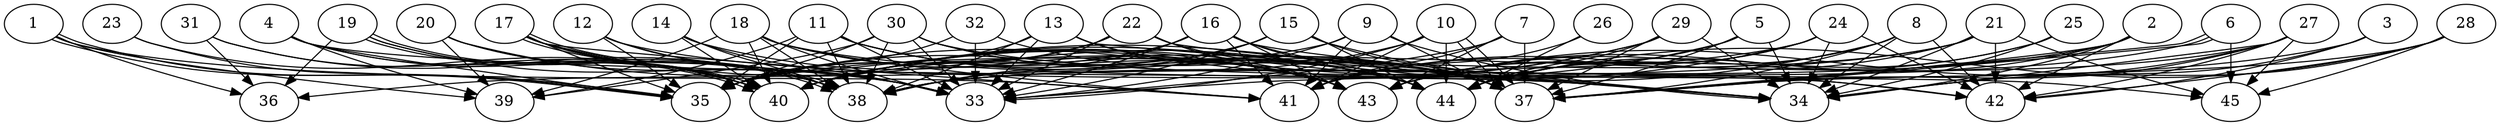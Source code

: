 // DAG automatically generated by daggen at Thu Oct  3 14:07:25 2019
// ./daggen --dot -n 45 --ccr 0.5 --fat 0.9 --regular 0.7 --density 0.7 --mindata 5242880 --maxdata 52428800 
digraph G {
  1 [size="36270080", alpha="0.18", expect_size="18135040"] 
  1 -> 35 [size ="18135040"]
  1 -> 35 [size ="18135040"]
  1 -> 36 [size ="18135040"]
  1 -> 39 [size ="18135040"]
  1 -> 41 [size ="18135040"]
  2 [size="42014720", alpha="0.04", expect_size="21007360"] 
  2 -> 34 [size ="21007360"]
  2 -> 37 [size ="21007360"]
  2 -> 38 [size ="21007360"]
  2 -> 42 [size ="21007360"]
  2 -> 43 [size ="21007360"]
  3 [size="20627456", alpha="0.01", expect_size="10313728"] 
  3 -> 34 [size ="10313728"]
  3 -> 38 [size ="10313728"]
  3 -> 42 [size ="10313728"]
  4 [size="92106752", alpha="0.08", expect_size="46053376"] 
  4 -> 35 [size ="46053376"]
  4 -> 38 [size ="46053376"]
  4 -> 39 [size ="46053376"]
  4 -> 40 [size ="46053376"]
  4 -> 45 [size ="46053376"]
  5 [size="69980160", alpha="0.03", expect_size="34990080"] 
  5 -> 34 [size ="34990080"]
  5 -> 37 [size ="34990080"]
  5 -> 40 [size ="34990080"]
  5 -> 43 [size ="34990080"]
  6 [size="33320960", alpha="0.06", expect_size="16660480"] 
  6 -> 37 [size ="16660480"]
  6 -> 37 [size ="16660480"]
  6 -> 38 [size ="16660480"]
  6 -> 45 [size ="16660480"]
  7 [size="86462464", alpha="0.07", expect_size="43231232"] 
  7 -> 33 [size ="43231232"]
  7 -> 37 [size ="43231232"]
  7 -> 41 [size ="43231232"]
  7 -> 43 [size ="43231232"]
  8 [size="69988352", alpha="0.12", expect_size="34994176"] 
  8 -> 34 [size ="34994176"]
  8 -> 37 [size ="34994176"]
  8 -> 40 [size ="34994176"]
  8 -> 41 [size ="34994176"]
  8 -> 42 [size ="34994176"]
  8 -> 44 [size ="34994176"]
  9 [size="72050688", alpha="0.18", expect_size="36025344"] 
  9 -> 33 [size ="36025344"]
  9 -> 34 [size ="36025344"]
  9 -> 36 [size ="36025344"]
  9 -> 37 [size ="36025344"]
  9 -> 41 [size ="36025344"]
  10 [size="16574464", alpha="0.11", expect_size="8287232"] 
  10 -> 33 [size ="8287232"]
  10 -> 35 [size ="8287232"]
  10 -> 37 [size ="8287232"]
  10 -> 37 [size ="8287232"]
  10 -> 41 [size ="8287232"]
  10 -> 44 [size ="8287232"]
  11 [size="97323008", alpha="0.14", expect_size="48661504"] 
  11 -> 33 [size ="48661504"]
  11 -> 35 [size ="48661504"]
  11 -> 37 [size ="48661504"]
  11 -> 38 [size ="48661504"]
  11 -> 39 [size ="48661504"]
  11 -> 43 [size ="48661504"]
  11 -> 44 [size ="48661504"]
  12 [size="90005504", alpha="0.11", expect_size="45002752"] 
  12 -> 33 [size ="45002752"]
  12 -> 34 [size ="45002752"]
  12 -> 35 [size ="45002752"]
  12 -> 38 [size ="45002752"]
  13 [size="14667776", alpha="0.18", expect_size="7333888"] 
  13 -> 33 [size ="7333888"]
  13 -> 34 [size ="7333888"]
  13 -> 35 [size ="7333888"]
  13 -> 38 [size ="7333888"]
  13 -> 43 [size ="7333888"]
  13 -> 44 [size ="7333888"]
  14 [size="20049920", alpha="0.06", expect_size="10024960"] 
  14 -> 33 [size ="10024960"]
  14 -> 38 [size ="10024960"]
  14 -> 40 [size ="10024960"]
  14 -> 43 [size ="10024960"]
  15 [size="55490560", alpha="0.08", expect_size="27745280"] 
  15 -> 33 [size ="27745280"]
  15 -> 37 [size ="27745280"]
  15 -> 38 [size ="27745280"]
  15 -> 40 [size ="27745280"]
  15 -> 42 [size ="27745280"]
  15 -> 44 [size ="27745280"]
  16 [size="69660672", alpha="0.10", expect_size="34830336"] 
  16 -> 33 [size ="34830336"]
  16 -> 34 [size ="34830336"]
  16 -> 37 [size ="34830336"]
  16 -> 38 [size ="34830336"]
  16 -> 40 [size ="34830336"]
  16 -> 41 [size ="34830336"]
  16 -> 43 [size ="34830336"]
  16 -> 44 [size ="34830336"]
  17 [size="96444416", alpha="0.15", expect_size="48222208"] 
  17 -> 33 [size ="48222208"]
  17 -> 35 [size ="48222208"]
  17 -> 38 [size ="48222208"]
  17 -> 38 [size ="48222208"]
  17 -> 40 [size ="48222208"]
  17 -> 41 [size ="48222208"]
  17 -> 44 [size ="48222208"]
  18 [size="33247232", alpha="0.10", expect_size="16623616"] 
  18 -> 33 [size ="16623616"]
  18 -> 34 [size ="16623616"]
  18 -> 38 [size ="16623616"]
  18 -> 39 [size ="16623616"]
  18 -> 40 [size ="16623616"]
  18 -> 41 [size ="16623616"]
  18 -> 43 [size ="16623616"]
  19 [size="87928832", alpha="0.03", expect_size="43964416"] 
  19 -> 33 [size ="43964416"]
  19 -> 36 [size ="43964416"]
  19 -> 38 [size ="43964416"]
  19 -> 40 [size ="43964416"]
  19 -> 40 [size ="43964416"]
  20 [size="77092864", alpha="0.07", expect_size="38546432"] 
  20 -> 33 [size ="38546432"]
  20 -> 39 [size ="38546432"]
  20 -> 40 [size ="38546432"]
  20 -> 43 [size ="38546432"]
  21 [size="33878016", alpha="0.17", expect_size="16939008"] 
  21 -> 33 [size ="16939008"]
  21 -> 34 [size ="16939008"]
  21 -> 35 [size ="16939008"]
  21 -> 41 [size ="16939008"]
  21 -> 42 [size ="16939008"]
  21 -> 45 [size ="16939008"]
  22 [size="97900544", alpha="0.14", expect_size="48950272"] 
  22 -> 33 [size ="48950272"]
  22 -> 34 [size ="48950272"]
  22 -> 35 [size ="48950272"]
  22 -> 37 [size ="48950272"]
  22 -> 40 [size ="48950272"]
  22 -> 43 [size ="48950272"]
  23 [size="56780800", alpha="0.13", expect_size="28390400"] 
  23 -> 35 [size ="28390400"]
  23 -> 40 [size ="28390400"]
  24 [size="46413824", alpha="0.09", expect_size="23206912"] 
  24 -> 34 [size ="23206912"]
  24 -> 38 [size ="23206912"]
  24 -> 40 [size ="23206912"]
  24 -> 42 [size ="23206912"]
  24 -> 43 [size ="23206912"]
  24 -> 44 [size ="23206912"]
  25 [size="74706944", alpha="0.17", expect_size="37353472"] 
  25 -> 34 [size ="37353472"]
  25 -> 43 [size ="37353472"]
  25 -> 44 [size ="37353472"]
  26 [size="16435200", alpha="0.11", expect_size="8217600"] 
  26 -> 41 [size ="8217600"]
  26 -> 44 [size ="8217600"]
  27 [size="64643072", alpha="0.00", expect_size="32321536"] 
  27 -> 34 [size ="32321536"]
  27 -> 37 [size ="32321536"]
  27 -> 40 [size ="32321536"]
  27 -> 42 [size ="32321536"]
  27 -> 43 [size ="32321536"]
  27 -> 45 [size ="32321536"]
  28 [size="38928384", alpha="0.03", expect_size="19464192"] 
  28 -> 34 [size ="19464192"]
  28 -> 37 [size ="19464192"]
  28 -> 42 [size ="19464192"]
  28 -> 44 [size ="19464192"]
  28 -> 45 [size ="19464192"]
  29 [size="87660544", alpha="0.18", expect_size="43830272"] 
  29 -> 34 [size ="43830272"]
  29 -> 35 [size ="43830272"]
  29 -> 37 [size ="43830272"]
  29 -> 40 [size ="43830272"]
  29 -> 44 [size ="43830272"]
  30 [size="101672960", alpha="0.14", expect_size="50836480"] 
  30 -> 33 [size ="50836480"]
  30 -> 35 [size ="50836480"]
  30 -> 37 [size ="50836480"]
  30 -> 38 [size ="50836480"]
  30 -> 39 [size ="50836480"]
  30 -> 42 [size ="50836480"]
  30 -> 44 [size ="50836480"]
  31 [size="42305536", alpha="0.09", expect_size="21152768"] 
  31 -> 36 [size ="21152768"]
  31 -> 38 [size ="21152768"]
  31 -> 40 [size ="21152768"]
  32 [size="29714432", alpha="0.01", expect_size="14857216"] 
  32 -> 33 [size ="14857216"]
  32 -> 35 [size ="14857216"]
  32 -> 37 [size ="14857216"]
  33 [size="95432704", alpha="0.14", expect_size="47716352"] 
  34 [size="60856320", alpha="0.09", expect_size="30428160"] 
  35 [size="101980160", alpha="0.13", expect_size="50990080"] 
  36 [size="89554944", alpha="0.10", expect_size="44777472"] 
  37 [size="46415872", alpha="0.05", expect_size="23207936"] 
  38 [size="48543744", alpha="0.04", expect_size="24271872"] 
  39 [size="61067264", alpha="0.01", expect_size="30533632"] 
  40 [size="51181568", alpha="0.11", expect_size="25590784"] 
  41 [size="24977408", alpha="0.06", expect_size="12488704"] 
  42 [size="69289984", alpha="0.00", expect_size="34644992"] 
  43 [size="74899456", alpha="0.04", expect_size="37449728"] 
  44 [size="45985792", alpha="0.15", expect_size="22992896"] 
  45 [size="86491136", alpha="0.00", expect_size="43245568"] 
}
